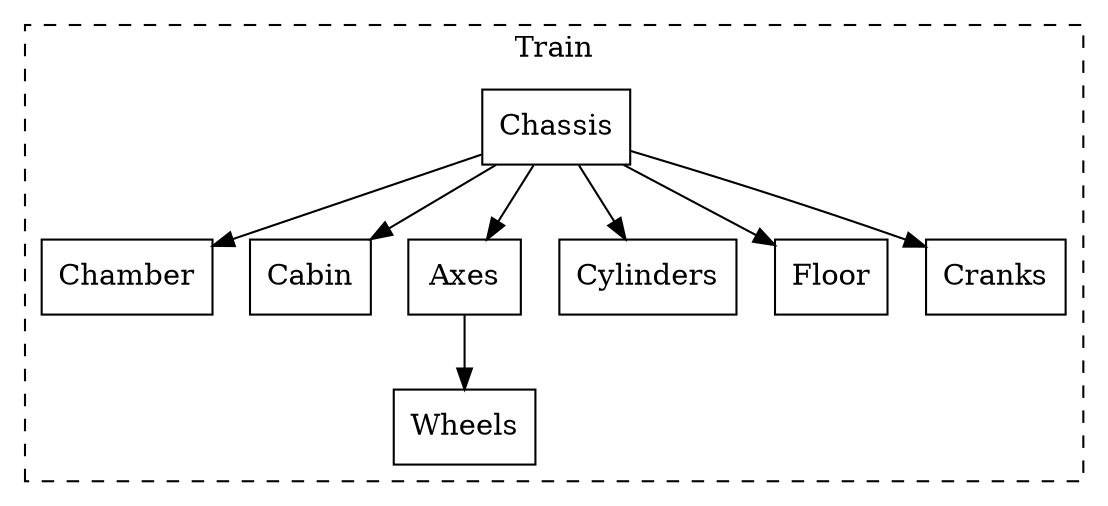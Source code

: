 digraph G {
	node [ shape=box ];
	rankdir=TD;
	compound=true;
	
	subgraph cluster {
		label="Train";
		style="dashed";
		A [ label="Chassis" ];
		B [ label="Chamber" ];
		C [ label="Cabin" ];
		D [ label="Axes" ]
		E [ label="Wheels" ]
		F [ label="Cylinders" ]
		G [ label="Floor" ]
		H [ label="Cranks" ]
	}

	A -> {B, C, D, F, G, H};
	D -> E;
}
